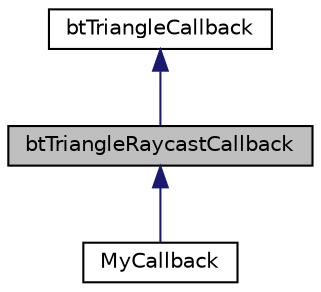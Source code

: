 digraph "btTriangleRaycastCallback"
{
  edge [fontname="Helvetica",fontsize="10",labelfontname="Helvetica",labelfontsize="10"];
  node [fontname="Helvetica",fontsize="10",shape=record];
  Node1 [label="btTriangleRaycastCallback",height=0.2,width=0.4,color="black", fillcolor="grey75", style="filled", fontcolor="black"];
  Node2 -> Node1 [dir="back",color="midnightblue",fontsize="10",style="solid"];
  Node2 [label="btTriangleCallback",height=0.2,width=0.4,color="black", fillcolor="white", style="filled",URL="$classbt_triangle_callback.html"];
  Node1 -> Node3 [dir="back",color="midnightblue",fontsize="10",style="solid"];
  Node3 [label="MyCallback",height=0.2,width=0.4,color="black", fillcolor="white", style="filled",URL="$struct_my_callback.html"];
}
